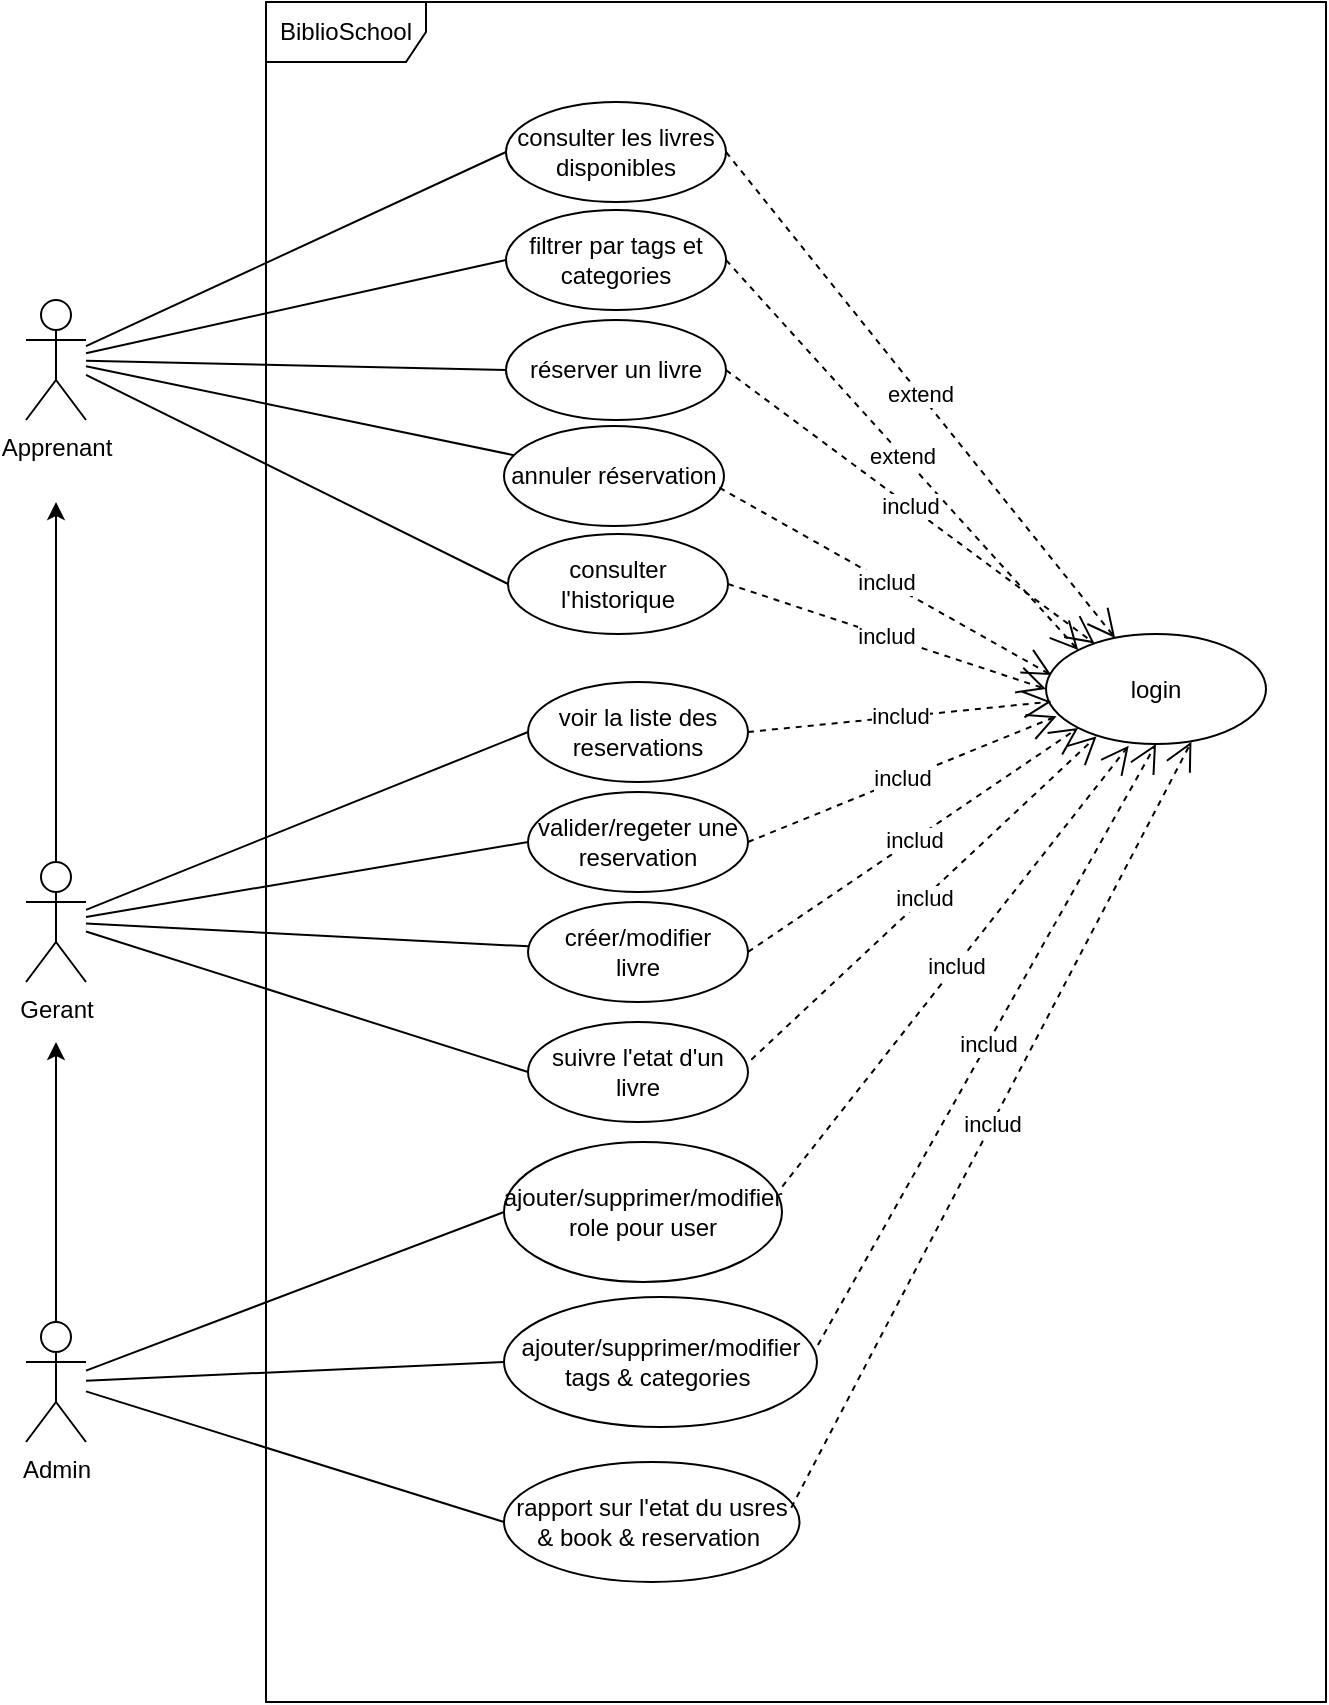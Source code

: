 <mxfile>
    <diagram id="FPkIQ292F8em1NHU3X10" name="Page-1">
        <mxGraphModel dx="1561" dy="804" grid="1" gridSize="10" guides="1" tooltips="1" connect="1" arrows="1" fold="1" page="0" pageScale="1" pageWidth="850" pageHeight="1100" math="0" shadow="0">
            <root>
                <mxCell id="0"/>
                <mxCell id="1" parent="0"/>
                <mxCell id="2" value="BiblioSchool" style="shape=umlFrame;whiteSpace=wrap;html=1;width=80;height=30;" parent="1" vertex="1">
                    <mxGeometry x="-80" y="80" width="530" height="850" as="geometry"/>
                </mxCell>
                <mxCell id="3" value="Apprenant" style="shape=umlActor;verticalLabelPosition=bottom;verticalAlign=top;html=1;" parent="1" vertex="1">
                    <mxGeometry x="-200" y="229" width="30" height="60" as="geometry"/>
                </mxCell>
                <mxCell id="52" style="edgeStyle=none;html=1;" parent="1" source="4" edge="1">
                    <mxGeometry relative="1" as="geometry">
                        <mxPoint x="-185" y="330" as="targetPoint"/>
                    </mxGeometry>
                </mxCell>
                <mxCell id="4" value="Gerant&lt;br&gt;" style="shape=umlActor;verticalLabelPosition=bottom;verticalAlign=top;html=1;" parent="1" vertex="1">
                    <mxGeometry x="-200" y="510" width="30" height="60" as="geometry"/>
                </mxCell>
                <mxCell id="53" style="edgeStyle=none;html=1;" parent="1" source="5" edge="1">
                    <mxGeometry relative="1" as="geometry">
                        <mxPoint x="-185" y="600" as="targetPoint"/>
                    </mxGeometry>
                </mxCell>
                <mxCell id="5" value="Admin" style="shape=umlActor;verticalLabelPosition=bottom;verticalAlign=top;html=1;" parent="1" vertex="1">
                    <mxGeometry x="-200" y="740" width="30" height="60" as="geometry"/>
                </mxCell>
                <mxCell id="6" value="consulter les livres disponibles" style="ellipse;whiteSpace=wrap;html=1;" parent="1" vertex="1">
                    <mxGeometry x="40" y="130" width="110" height="50" as="geometry"/>
                </mxCell>
                <mxCell id="7" value="filtrer par tags et categories" style="ellipse;whiteSpace=wrap;html=1;" parent="1" vertex="1">
                    <mxGeometry x="40" y="184" width="110" height="50" as="geometry"/>
                </mxCell>
                <mxCell id="8" value="réserver un livre" style="ellipse;whiteSpace=wrap;html=1;" parent="1" vertex="1">
                    <mxGeometry x="40" y="239" width="110" height="50" as="geometry"/>
                </mxCell>
                <mxCell id="9" value="annuler réservation" style="ellipse;whiteSpace=wrap;html=1;" parent="1" vertex="1">
                    <mxGeometry x="39" y="292" width="110" height="50" as="geometry"/>
                </mxCell>
                <mxCell id="10" value="consulter l'historique" style="ellipse;whiteSpace=wrap;html=1;" parent="1" vertex="1">
                    <mxGeometry x="41" y="346" width="110" height="50" as="geometry"/>
                </mxCell>
                <mxCell id="14" value="" style="endArrow=none;html=1;entryX=0;entryY=0.5;entryDx=0;entryDy=0;" parent="1" source="3" target="6" edge="1">
                    <mxGeometry width="50" height="50" relative="1" as="geometry">
                        <mxPoint x="-140" y="280" as="sourcePoint"/>
                        <mxPoint x="30" y="210" as="targetPoint"/>
                    </mxGeometry>
                </mxCell>
                <mxCell id="15" value="" style="endArrow=none;html=1;entryX=0;entryY=0.5;entryDx=0;entryDy=0;" parent="1" source="3" target="7" edge="1">
                    <mxGeometry width="50" height="50" relative="1" as="geometry">
                        <mxPoint x="-160" y="280" as="sourcePoint"/>
                        <mxPoint x="50.0" y="165" as="targetPoint"/>
                    </mxGeometry>
                </mxCell>
                <mxCell id="17" value="" style="endArrow=none;html=1;entryX=0;entryY=0.5;entryDx=0;entryDy=0;" parent="1" source="3" target="8" edge="1">
                    <mxGeometry width="50" height="50" relative="1" as="geometry">
                        <mxPoint x="-120.0" y="300" as="sourcePoint"/>
                        <mxPoint x="60.0" y="175" as="targetPoint"/>
                    </mxGeometry>
                </mxCell>
                <mxCell id="18" value="" style="endArrow=none;html=1;" parent="1" source="3" target="9" edge="1">
                    <mxGeometry width="50" height="50" relative="1" as="geometry">
                        <mxPoint x="-110.0" y="310" as="sourcePoint"/>
                        <mxPoint x="70.0" y="185" as="targetPoint"/>
                    </mxGeometry>
                </mxCell>
                <mxCell id="19" value="" style="endArrow=none;html=1;entryX=0;entryY=0.5;entryDx=0;entryDy=0;" parent="1" source="3" target="10" edge="1">
                    <mxGeometry width="50" height="50" relative="1" as="geometry">
                        <mxPoint x="-100.0" y="320" as="sourcePoint"/>
                        <mxPoint x="80.0" y="195" as="targetPoint"/>
                    </mxGeometry>
                </mxCell>
                <mxCell id="20" value="voir la liste des reservations" style="ellipse;whiteSpace=wrap;html=1;" parent="1" vertex="1">
                    <mxGeometry x="51" y="420" width="110" height="50" as="geometry"/>
                </mxCell>
                <mxCell id="21" value="valider/regeter une reservation" style="ellipse;whiteSpace=wrap;html=1;" parent="1" vertex="1">
                    <mxGeometry x="51" y="475" width="110" height="50" as="geometry"/>
                </mxCell>
                <mxCell id="22" value="créer/modifier&lt;br&gt;livre" style="ellipse;whiteSpace=wrap;html=1;" parent="1" vertex="1">
                    <mxGeometry x="51" y="530" width="110" height="50" as="geometry"/>
                </mxCell>
                <mxCell id="23" value="suivre l'etat d'un livre" style="ellipse;whiteSpace=wrap;html=1;" parent="1" vertex="1">
                    <mxGeometry x="51" y="590" width="110" height="50" as="geometry"/>
                </mxCell>
                <mxCell id="25" value="" style="endArrow=none;html=1;entryX=0;entryY=0.5;entryDx=0;entryDy=0;" parent="1" source="4" target="20" edge="1">
                    <mxGeometry width="50" height="50" relative="1" as="geometry">
                        <mxPoint x="-170" y="530" as="sourcePoint"/>
                        <mxPoint x="51" y="620.23" as="targetPoint"/>
                    </mxGeometry>
                </mxCell>
                <mxCell id="26" value="" style="endArrow=none;html=1;entryX=0;entryY=0.5;entryDx=0;entryDy=0;" parent="1" source="4" target="21" edge="1">
                    <mxGeometry width="50" height="50" relative="1" as="geometry">
                        <mxPoint x="-170" y="544" as="sourcePoint"/>
                        <mxPoint x="61" y="455" as="targetPoint"/>
                    </mxGeometry>
                </mxCell>
                <mxCell id="27" value="" style="endArrow=none;html=1;" parent="1" source="4" target="22" edge="1">
                    <mxGeometry width="50" height="50" relative="1" as="geometry">
                        <mxPoint x="-150.0" y="553.962" as="sourcePoint"/>
                        <mxPoint x="71" y="465" as="targetPoint"/>
                    </mxGeometry>
                </mxCell>
                <mxCell id="28" value="" style="endArrow=none;html=1;entryX=0;entryY=0.5;entryDx=0;entryDy=0;" parent="1" source="4" target="23" edge="1">
                    <mxGeometry width="50" height="50" relative="1" as="geometry">
                        <mxPoint x="-140.0" y="563.962" as="sourcePoint"/>
                        <mxPoint x="81" y="475" as="targetPoint"/>
                    </mxGeometry>
                </mxCell>
                <mxCell id="29" value="ajouter/supprimer/modifier role pour user" style="ellipse;whiteSpace=wrap;html=1;" parent="1" vertex="1">
                    <mxGeometry x="39" y="650" width="139" height="70" as="geometry"/>
                </mxCell>
                <mxCell id="30" value="ajouter/supprimer/modifier tags &amp;amp; categories&amp;nbsp;" style="ellipse;whiteSpace=wrap;html=1;" parent="1" vertex="1">
                    <mxGeometry x="39" y="727.5" width="156.5" height="65" as="geometry"/>
                </mxCell>
                <mxCell id="31" value="rapport sur l'etat du usres &amp;amp; book &amp;amp; reservation&amp;nbsp;" style="ellipse;whiteSpace=wrap;html=1;" parent="1" vertex="1">
                    <mxGeometry x="39" y="810" width="147.75" height="60" as="geometry"/>
                </mxCell>
                <mxCell id="32" value="" style="endArrow=none;html=1;entryX=0;entryY=0.5;entryDx=0;entryDy=0;" parent="1" source="5" target="29" edge="1">
                    <mxGeometry width="50" height="50" relative="1" as="geometry">
                        <mxPoint x="-190" y="760" as="sourcePoint"/>
                        <mxPoint x="39.0" y="710.23" as="targetPoint"/>
                    </mxGeometry>
                </mxCell>
                <mxCell id="33" value="" style="endArrow=none;html=1;entryX=0;entryY=0.5;entryDx=0;entryDy=0;" parent="1" source="5" target="30" edge="1">
                    <mxGeometry width="50" height="50" relative="1" as="geometry">
                        <mxPoint x="-170" y="750" as="sourcePoint"/>
                        <mxPoint x="71.0" y="635" as="targetPoint"/>
                    </mxGeometry>
                </mxCell>
                <mxCell id="34" value="" style="endArrow=none;html=1;entryX=0;entryY=0.5;entryDx=0;entryDy=0;" parent="1" source="5" target="31" edge="1">
                    <mxGeometry width="50" height="50" relative="1" as="geometry">
                        <mxPoint x="-190" y="750" as="sourcePoint"/>
                        <mxPoint x="81.0" y="645" as="targetPoint"/>
                    </mxGeometry>
                </mxCell>
                <mxCell id="36" value="login" style="ellipse;whiteSpace=wrap;html=1;" parent="1" vertex="1">
                    <mxGeometry x="310" y="396" width="110" height="55" as="geometry"/>
                </mxCell>
                <mxCell id="37" value="extend" style="endArrow=open;endSize=12;dashed=1;html=1;exitX=1;exitY=0.5;exitDx=0;exitDy=0;" parent="1" source="6" target="36" edge="1">
                    <mxGeometry width="160" relative="1" as="geometry">
                        <mxPoint x="178" y="234" as="sourcePoint"/>
                        <mxPoint x="338" y="234" as="targetPoint"/>
                    </mxGeometry>
                </mxCell>
                <mxCell id="38" value="extend" style="endArrow=open;endSize=12;dashed=1;html=1;exitX=1;exitY=0.5;exitDx=0;exitDy=0;entryX=0;entryY=0;entryDx=0;entryDy=0;" parent="1" source="7" target="36" edge="1">
                    <mxGeometry width="160" relative="1" as="geometry">
                        <mxPoint x="151" y="200" as="sourcePoint"/>
                        <mxPoint x="392.302" y="452.684" as="targetPoint"/>
                    </mxGeometry>
                </mxCell>
                <mxCell id="39" value="includ" style="endArrow=open;endSize=12;dashed=1;html=1;exitX=1;exitY=0.5;exitDx=0;exitDy=0;" parent="1" source="8" target="36" edge="1">
                    <mxGeometry width="160" relative="1" as="geometry">
                        <mxPoint x="170" y="257.32" as="sourcePoint"/>
                        <mxPoint x="370" y="420" as="targetPoint"/>
                    </mxGeometry>
                </mxCell>
                <mxCell id="41" value="includ" style="endArrow=open;endSize=12;dashed=1;html=1;exitX=0.979;exitY=0.617;exitDx=0;exitDy=0;entryX=0.024;entryY=0.373;entryDx=0;entryDy=0;exitPerimeter=0;entryPerimeter=0;" parent="1" source="9" target="36" edge="1">
                    <mxGeometry width="160" relative="1" as="geometry">
                        <mxPoint x="161" y="330" as="sourcePoint"/>
                        <mxPoint x="371" y="498.5" as="targetPoint"/>
                    </mxGeometry>
                </mxCell>
                <mxCell id="42" value="includ" style="endArrow=open;endSize=12;dashed=1;html=1;exitX=1;exitY=0.5;exitDx=0;exitDy=0;entryX=0;entryY=0.5;entryDx=0;entryDy=0;" parent="1" source="10" target="36" edge="1">
                    <mxGeometry width="160" relative="1" as="geometry">
                        <mxPoint x="170" y="284" as="sourcePoint"/>
                        <mxPoint x="380" y="452.5" as="targetPoint"/>
                    </mxGeometry>
                </mxCell>
                <mxCell id="43" value="includ" style="endArrow=open;endSize=12;dashed=1;html=1;exitX=1;exitY=0.5;exitDx=0;exitDy=0;entryX=0.024;entryY=0.615;entryDx=0;entryDy=0;entryPerimeter=0;" parent="1" source="20" target="36" edge="1">
                    <mxGeometry width="160" relative="1" as="geometry">
                        <mxPoint x="180" y="294" as="sourcePoint"/>
                        <mxPoint x="390" y="462.5" as="targetPoint"/>
                    </mxGeometry>
                </mxCell>
                <mxCell id="44" value="includ" style="endArrow=open;endSize=12;dashed=1;html=1;exitX=1;exitY=0.5;exitDx=0;exitDy=0;entryX=0.048;entryY=0.748;entryDx=0;entryDy=0;entryPerimeter=0;" parent="1" source="21" target="36" edge="1">
                    <mxGeometry width="160" relative="1" as="geometry">
                        <mxPoint x="190" y="304" as="sourcePoint"/>
                        <mxPoint x="400" y="472.5" as="targetPoint"/>
                    </mxGeometry>
                </mxCell>
                <mxCell id="45" value="includ" style="endArrow=open;endSize=12;dashed=1;html=1;exitX=1;exitY=0.5;exitDx=0;exitDy=0;entryX=0;entryY=1;entryDx=0;entryDy=0;" parent="1" source="22" target="36" edge="1">
                    <mxGeometry width="160" relative="1" as="geometry">
                        <mxPoint x="200" y="314" as="sourcePoint"/>
                        <mxPoint x="410" y="482.5" as="targetPoint"/>
                    </mxGeometry>
                </mxCell>
                <mxCell id="46" value="includ" style="endArrow=open;endSize=12;dashed=1;html=1;exitX=1.015;exitY=0.377;exitDx=0;exitDy=0;entryX=0.23;entryY=0.93;entryDx=0;entryDy=0;exitPerimeter=0;entryPerimeter=0;" parent="1" source="23" target="36" edge="1">
                    <mxGeometry width="160" relative="1" as="geometry">
                        <mxPoint x="210" y="324" as="sourcePoint"/>
                        <mxPoint x="420" y="492.5" as="targetPoint"/>
                    </mxGeometry>
                </mxCell>
                <mxCell id="47" value="includ" style="endArrow=open;endSize=12;dashed=1;html=1;entryX=0.376;entryY=1.015;entryDx=0;entryDy=0;entryPerimeter=0;exitX=1.001;exitY=0.318;exitDx=0;exitDy=0;exitPerimeter=0;" parent="1" source="29" target="36" edge="1">
                    <mxGeometry width="160" relative="1" as="geometry">
                        <mxPoint x="220" y="334" as="sourcePoint"/>
                        <mxPoint x="430" y="502.5" as="targetPoint"/>
                    </mxGeometry>
                </mxCell>
                <mxCell id="48" value="includ" style="endArrow=open;endSize=12;dashed=1;html=1;exitX=1.003;exitY=0.369;exitDx=0;exitDy=0;entryX=0.5;entryY=1;entryDx=0;entryDy=0;exitPerimeter=0;" parent="1" source="30" target="36" edge="1">
                    <mxGeometry width="160" relative="1" as="geometry">
                        <mxPoint x="230" y="344" as="sourcePoint"/>
                        <mxPoint x="440" y="512.5" as="targetPoint"/>
                    </mxGeometry>
                </mxCell>
                <mxCell id="49" value="includ" style="endArrow=open;endSize=12;dashed=1;html=1;exitX=0.972;exitY=0.381;exitDx=0;exitDy=0;entryX=0.661;entryY=0.979;entryDx=0;entryDy=0;exitPerimeter=0;entryPerimeter=0;" parent="1" source="31" target="36" edge="1">
                    <mxGeometry width="160" relative="1" as="geometry">
                        <mxPoint x="240" y="354" as="sourcePoint"/>
                        <mxPoint x="450" y="522.5" as="targetPoint"/>
                    </mxGeometry>
                </mxCell>
            </root>
        </mxGraphModel>
    </diagram>
</mxfile>